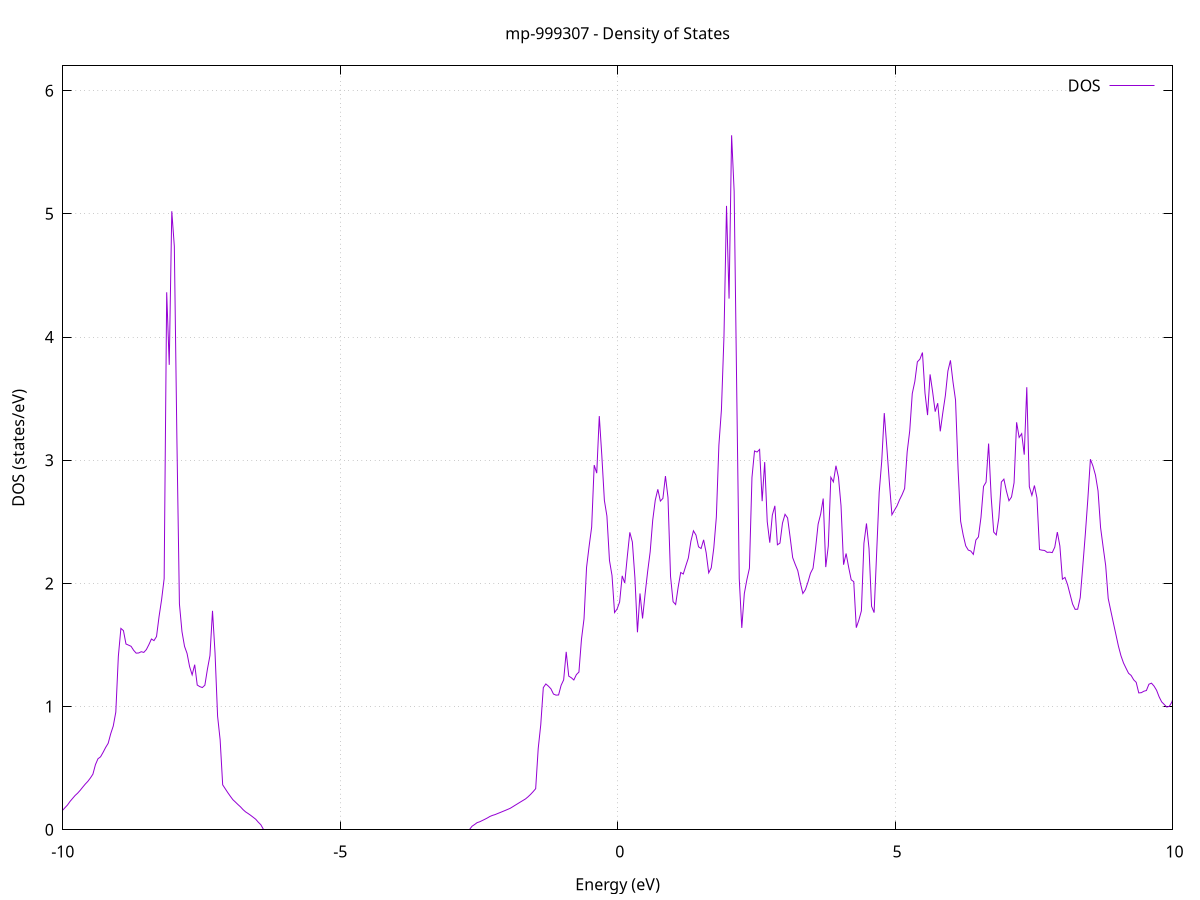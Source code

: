 set title 'mp-999307 - Density of States'
set xlabel 'Energy (eV)'
set ylabel 'DOS (states/eV)'
set grid
set xrange [-10:10]
set yrange [0:6.201]
set xzeroaxis lt -1
set terminal png size 800,600
set output 'mp-999307_dos_gnuplot.png'
plot '-' using 1:2 with lines title 'DOS'
-43.624100 0.000000
-43.578200 0.000000
-43.532400 0.000000
-43.486500 0.000000
-43.440700 0.000000
-43.394800 0.000000
-43.348900 0.000000
-43.303100 0.000000
-43.257200 0.000000
-43.211300 0.000000
-43.165500 0.000000
-43.119600 0.000000
-43.073800 0.000000
-43.027900 0.000000
-42.982000 0.000000
-42.936200 0.000000
-42.890300 0.000000
-42.844500 0.000000
-42.798600 0.000000
-42.752700 0.000000
-42.706900 0.000000
-42.661000 0.000000
-42.615200 0.000000
-42.569300 0.000000
-42.523400 0.000000
-42.477600 0.000000
-42.431700 0.000000
-42.385800 0.000000
-42.340000 0.000000
-42.294100 0.000000
-42.248300 0.000000
-42.202400 0.000000
-42.156500 0.000000
-42.110700 0.000000
-42.064800 0.000000
-42.019000 0.000000
-41.973100 0.000000
-41.927200 0.000000
-41.881400 0.000000
-41.835500 0.000000
-41.789600 0.000000
-41.743800 0.000000
-41.697900 0.000000
-41.652100 0.000000
-41.606200 0.000000
-41.560300 0.000000
-41.514500 0.000000
-41.468600 0.000000
-41.422800 0.000000
-41.376900 0.000000
-41.331000 0.000000
-41.285200 0.000000
-41.239300 0.000000
-41.193400 0.000000
-41.147600 0.000000
-41.101700 0.000000
-41.055900 0.000000
-41.010000 0.000000
-40.964100 0.000000
-40.918300 0.000000
-40.872400 0.000000
-40.826600 0.000000
-40.780700 0.000000
-40.734800 0.000000
-40.689000 0.000000
-40.643100 0.000000
-40.597200 0.000000
-40.551400 0.000000
-40.505500 0.000000
-40.459700 0.000000
-40.413800 0.000000
-40.367900 0.000000
-40.322100 0.000000
-40.276200 0.000000
-40.230400 0.000000
-40.184500 0.000000
-40.138600 0.000000
-40.092800 0.000000
-40.046900 0.000000
-40.001000 0.000000
-39.955200 0.000000
-39.909300 0.000000
-39.863500 0.000000
-39.817600 0.000000
-39.771700 0.000000
-39.725900 0.000000
-39.680000 0.000000
-39.634200 0.000000
-39.588300 0.000000
-39.542400 0.000000
-39.496600 0.000000
-39.450700 7.226100
-39.404800 9.166800
-39.359000 6.969700
-39.313100 5.380400
-39.267300 4.622300
-39.221400 5.067500
-39.175500 4.016800
-39.129700 4.011200
-39.083800 3.966800
-39.038000 3.973900
-38.992100 5.994100
-38.946200 11.153600
-38.900400 32.637900
-38.854500 36.324200
-38.808600 35.623200
-38.762800 8.879300
-38.716900 8.224400
-38.671100 5.911300
-38.625200 5.056600
-38.579300 6.063400
-38.533500 4.508900
-38.487600 4.474600
-38.441800 4.458800
-38.395900 4.785100
-38.350000 5.018800
-38.304200 6.155700
-38.258300 9.290500
-38.212400 7.871600
-38.166600 0.000000
-38.120700 0.000000
-38.074900 0.000000
-38.029000 0.000000
-37.983100 0.000000
-37.937300 0.000000
-37.891400 0.000000
-37.845600 0.000000
-37.799700 0.000000
-37.753800 0.000000
-37.708000 0.000000
-37.662100 0.000000
-37.616200 0.000000
-37.570400 0.000000
-37.524500 0.000000
-37.478700 0.000000
-37.432800 0.000000
-37.386900 0.000000
-37.341100 0.000000
-37.295200 0.000000
-37.249400 0.000000
-37.203500 0.000000
-37.157600 0.000000
-37.111800 0.000000
-37.065900 0.000000
-37.020000 0.000000
-36.974200 0.000000
-36.928300 0.000000
-36.882500 0.000000
-36.836600 0.000000
-36.790700 0.000000
-36.744900 0.000000
-36.699000 0.000000
-36.653200 0.000000
-36.607300 0.000000
-36.561400 0.000000
-36.515600 0.000000
-36.469700 0.000000
-36.423800 0.000000
-36.378000 0.000000
-36.332100 0.000000
-36.286300 0.000000
-36.240400 0.000000
-36.194500 0.000000
-36.148700 0.000000
-36.102800 0.000000
-36.057000 0.000000
-36.011100 0.000000
-35.965200 0.000000
-35.919400 0.000000
-35.873500 0.000000
-35.827700 0.000000
-35.781800 0.000000
-35.735900 0.000000
-35.690100 0.000000
-35.644200 0.000000
-35.598300 0.000000
-35.552500 0.000000
-35.506600 0.000000
-35.460800 0.000000
-35.414900 0.000000
-35.369000 0.000000
-35.323200 0.000000
-35.277300 0.000000
-35.231500 0.000000
-35.185600 0.000000
-35.139700 0.000000
-35.093900 0.000000
-35.048000 0.000000
-35.002100 0.000000
-34.956300 0.000000
-34.910400 0.000000
-34.864600 0.000000
-34.818700 0.000000
-34.772800 0.000000
-34.727000 0.000000
-34.681100 0.000000
-34.635300 0.000000
-34.589400 0.000000
-34.543500 0.000000
-34.497700 0.000000
-34.451800 0.000000
-34.405900 0.000000
-34.360100 0.000000
-34.314200 0.000000
-34.268400 0.000000
-34.222500 0.000000
-34.176600 0.000000
-34.130800 0.000000
-34.084900 0.000000
-34.039100 0.000000
-33.993200 0.000000
-33.947300 0.000000
-33.901500 0.000000
-33.855600 0.000000
-33.809700 0.000000
-33.763900 0.000000
-33.718000 0.000000
-33.672200 0.000000
-33.626300 0.000000
-33.580400 0.000000
-33.534600 0.000000
-33.488700 0.000000
-33.442900 0.000000
-33.397000 0.000000
-33.351100 0.000000
-33.305300 0.000000
-33.259400 0.000000
-33.213500 0.000000
-33.167700 0.000000
-33.121800 0.000000
-33.076000 0.000000
-33.030100 0.000000
-32.984200 0.000000
-32.938400 0.000000
-32.892500 0.000000
-32.846700 0.000000
-32.800800 0.000000
-32.754900 0.000000
-32.709100 0.000000
-32.663200 0.000000
-32.617300 0.000000
-32.571500 0.000000
-32.525600 0.000000
-32.479800 0.000000
-32.433900 0.000000
-32.388000 0.000000
-32.342200 0.000000
-32.296300 0.000000
-32.250500 0.000000
-32.204600 0.000000
-32.158700 0.000000
-32.112900 0.000000
-32.067000 0.000000
-32.021100 0.000000
-31.975300 0.000000
-31.929400 0.000000
-31.883600 0.000000
-31.837700 0.000000
-31.791800 0.000000
-31.746000 0.000000
-31.700100 0.000000
-31.654300 0.000000
-31.608400 0.000000
-31.562500 0.000000
-31.516700 0.000000
-31.470800 0.000000
-31.424900 0.000000
-31.379100 0.000000
-31.333200 0.000000
-31.287400 0.000000
-31.241500 0.000000
-31.195600 0.000000
-31.149800 0.000000
-31.103900 0.000000
-31.058100 0.000000
-31.012200 0.000000
-30.966300 0.000000
-30.920500 0.000000
-30.874600 0.000000
-30.828700 0.000000
-30.782900 0.000000
-30.737000 0.000000
-30.691200 0.000000
-30.645300 0.000000
-30.599400 0.000000
-30.553600 0.000000
-30.507700 0.000000
-30.461900 0.000000
-30.416000 0.000000
-30.370100 0.000000
-30.324300 0.000000
-30.278400 0.000000
-30.232500 0.000000
-30.186700 0.000000
-30.140800 0.000000
-30.095000 0.000000
-30.049100 0.000000
-30.003200 0.000000
-29.957400 0.000000
-29.911500 0.000000
-29.865700 0.000000
-29.819800 0.000000
-29.773900 0.000000
-29.728100 0.000000
-29.682200 0.000000
-29.636400 0.000000
-29.590500 0.000000
-29.544600 0.000000
-29.498800 0.000000
-29.452900 0.000000
-29.407000 0.000000
-29.361200 0.000000
-29.315300 0.000000
-29.269500 0.000000
-29.223600 0.000000
-29.177700 0.000000
-29.131900 0.000000
-29.086000 0.000000
-29.040200 0.000000
-28.994300 0.000000
-28.948400 0.000000
-28.902600 0.000000
-28.856700 0.000000
-28.810800 0.000000
-28.765000 0.000000
-28.719100 0.000000
-28.673300 0.000000
-28.627400 0.000000
-28.581500 0.000000
-28.535700 0.000000
-28.489800 0.000000
-28.444000 0.000000
-28.398100 0.000000
-28.352200 0.000000
-28.306400 0.000000
-28.260500 0.000000
-28.214600 0.000000
-28.168800 0.000000
-28.122900 0.000000
-28.077100 0.000000
-28.031200 0.000000
-27.985300 0.000000
-27.939500 0.000000
-27.893600 0.000000
-27.847800 0.000000
-27.801900 0.000000
-27.756000 0.000000
-27.710200 0.000000
-27.664300 0.000000
-27.618400 0.000000
-27.572600 0.000000
-27.526700 0.000000
-27.480900 0.000000
-27.435000 0.000000
-27.389100 0.000000
-27.343300 0.000000
-27.297400 0.000000
-27.251600 0.000000
-27.205700 0.000000
-27.159800 0.000000
-27.114000 0.000000
-27.068100 0.000000
-27.022200 0.000000
-26.976400 0.000000
-26.930500 0.000000
-26.884700 0.000000
-26.838800 0.000000
-26.792900 0.000000
-26.747100 0.000000
-26.701200 0.000000
-26.655400 0.000000
-26.609500 0.000000
-26.563600 0.000000
-26.517800 0.000000
-26.471900 0.000000
-26.426000 0.000000
-26.380200 0.000000
-26.334300 0.000000
-26.288500 0.000000
-26.242600 0.000000
-26.196700 0.000000
-26.150900 0.000000
-26.105000 0.000000
-26.059200 0.000000
-26.013300 0.000000
-25.967400 0.000000
-25.921600 0.000000
-25.875700 0.000000
-25.829800 0.000000
-25.784000 0.000000
-25.738100 0.000000
-25.692300 0.000000
-25.646400 0.000000
-25.600500 0.000000
-25.554700 0.000000
-25.508800 0.000000
-25.463000 0.000000
-25.417100 0.000000
-25.371200 0.000000
-25.325400 0.000000
-25.279500 0.000000
-25.233600 0.000000
-25.187800 0.000000
-25.141900 0.000000
-25.096100 0.000000
-25.050200 0.000000
-25.004300 0.000000
-24.958500 0.000000
-24.912600 0.000000
-24.866800 0.000000
-24.820900 0.000000
-24.775000 0.000000
-24.729200 0.000000
-24.683300 0.000000
-24.637400 0.000000
-24.591600 0.000000
-24.545700 0.000000
-24.499900 0.000000
-24.454000 0.000000
-24.408100 0.000000
-24.362300 0.000000
-24.316400 0.000000
-24.270600 0.000000
-24.224700 0.000000
-24.178800 0.000000
-24.133000 0.000000
-24.087100 0.000000
-24.041200 0.000000
-23.995400 0.000000
-23.949500 0.000000
-23.903700 0.000000
-23.857800 0.000000
-23.811900 0.000000
-23.766100 0.000000
-23.720200 0.000000
-23.674400 0.000000
-23.628500 0.000000
-23.582600 0.000000
-23.536800 0.000000
-23.490900 0.000000
-23.445000 0.000000
-23.399200 0.000000
-23.353300 0.000000
-23.307500 0.000000
-23.261600 0.000000
-23.215700 0.000000
-23.169900 0.000000
-23.124000 0.000000
-23.078200 0.000000
-23.032300 0.000000
-22.986400 0.000000
-22.940600 0.000000
-22.894700 0.000000
-22.848900 0.000000
-22.803000 0.000000
-22.757100 0.000000
-22.711300 0.000000
-22.665400 0.000000
-22.619500 0.000000
-22.573700 0.000000
-22.527800 0.000000
-22.482000 0.000000
-22.436100 0.000000
-22.390200 0.000000
-22.344400 0.000000
-22.298500 0.000000
-22.252700 0.000000
-22.206800 0.000000
-22.160900 0.000000
-22.115100 0.000000
-22.069200 0.000000
-22.023300 0.000000
-21.977500 0.000000
-21.931600 0.000000
-21.885800 0.000000
-21.839900 0.000000
-21.794000 0.000000
-21.748200 0.000000
-21.702300 0.000000
-21.656500 0.000000
-21.610600 0.000000
-21.564700 0.000000
-21.518900 0.000000
-21.473000 0.000000
-21.427100 0.000000
-21.381300 0.000000
-21.335400 0.000000
-21.289600 0.000000
-21.243700 0.000000
-21.197800 0.000000
-21.152000 0.000000
-21.106100 0.000000
-21.060300 0.000000
-21.014400 0.000000
-20.968500 0.000000
-20.922700 0.000000
-20.876800 0.000000
-20.830900 0.000000
-20.785100 0.000000
-20.739200 0.000000
-20.693400 0.000000
-20.647500 0.000000
-20.601600 0.000000
-20.555800 0.000000
-20.509900 0.000000
-20.464100 0.000000
-20.418200 0.000000
-20.372300 0.000000
-20.326500 0.000000
-20.280600 0.000000
-20.234700 0.000000
-20.188900 0.000000
-20.143000 0.000000
-20.097200 0.000000
-20.051300 0.000000
-20.005400 0.000000
-19.959600 0.000000
-19.913700 0.000000
-19.867900 0.000000
-19.822000 0.000000
-19.776100 0.000000
-19.730300 0.000000
-19.684400 0.000000
-19.638500 0.000000
-19.592700 0.000000
-19.546800 0.000000
-19.501000 0.000000
-19.455100 0.000000
-19.409200 0.000000
-19.363400 0.000000
-19.317500 0.000000
-19.271700 0.000000
-19.225800 0.000000
-19.179900 0.000000
-19.134100 0.000000
-19.088200 0.000000
-19.042300 0.000000
-18.996500 0.000000
-18.950600 0.000000
-18.904800 0.000000
-18.858900 0.000000
-18.813000 0.000000
-18.767200 0.000000
-18.721300 0.000000
-18.675500 0.000000
-18.629600 0.000000
-18.583700 0.000000
-18.537900 0.000000
-18.492000 0.000000
-18.446100 0.000000
-18.400300 0.000000
-18.354400 0.000000
-18.308600 0.000000
-18.262700 0.000000
-18.216800 0.000000
-18.171000 0.000000
-18.125100 0.000000
-18.079300 0.000000
-18.033400 0.000000
-17.987500 0.000000
-17.941700 0.000000
-17.895800 0.000000
-17.849900 0.000000
-17.804100 0.000000
-17.758200 0.000000
-17.712400 0.000000
-17.666500 0.000000
-17.620600 0.000000
-17.574800 0.000000
-17.528900 0.000000
-17.483100 0.000000
-17.437200 0.000000
-17.391300 0.000000
-17.345500 0.000000
-17.299600 0.000000
-17.253700 0.000000
-17.207900 0.000000
-17.162000 0.000000
-17.116200 0.000000
-17.070300 0.000000
-17.024400 0.000000
-16.978600 0.000000
-16.932700 0.000000
-16.886900 0.000000
-16.841000 0.000000
-16.795100 0.000000
-16.749300 0.000000
-16.703400 0.000000
-16.657500 0.000000
-16.611700 0.000000
-16.565800 0.000000
-16.520000 0.000000
-16.474100 0.000000
-16.428200 0.000000
-16.382400 0.000000
-16.336500 0.000000
-16.290700 0.000000
-16.244800 0.000000
-16.198900 0.000000
-16.153100 0.000000
-16.107200 0.000000
-16.061400 0.000000
-16.015500 0.000000
-15.969600 0.000000
-15.923800 0.000000
-15.877900 0.000000
-15.832000 0.000000
-15.786200 0.000000
-15.740300 0.000000
-15.694500 0.000000
-15.648600 0.000000
-15.602700 0.000000
-15.556900 0.000000
-15.511000 0.000000
-15.465200 0.000000
-15.419300 0.000000
-15.373400 0.000000
-15.327600 0.000000
-15.281700 0.000000
-15.235800 0.000000
-15.190000 0.000000
-15.144100 0.000000
-15.098300 0.000000
-15.052400 0.000000
-15.006500 0.000000
-14.960700 0.000000
-14.914800 0.000000
-14.869000 0.000000
-14.823100 0.000000
-14.777200 0.000000
-14.731400 0.000000
-14.685500 0.000000
-14.639600 0.000000
-14.593800 0.000000
-14.547900 0.000000
-14.502100 0.000000
-14.456200 0.000000
-14.410300 0.000000
-14.364500 0.000000
-14.318600 0.000000
-14.272800 0.000000
-14.226900 0.000000
-14.181000 0.000000
-14.135200 0.000000
-14.089300 0.000000
-14.043400 0.000000
-13.997600 0.000000
-13.951700 0.000000
-13.905900 0.000000
-13.860000 0.000000
-13.814100 0.000000
-13.768300 0.000000
-13.722400 0.000000
-13.676600 0.000000
-13.630700 0.000000
-13.584800 0.000000
-13.539000 0.000000
-13.493100 0.000000
-13.447200 0.000000
-13.401400 0.000000
-13.355500 0.000000
-13.309700 0.000000
-13.263800 0.000000
-13.217900 0.000000
-13.172100 0.000000
-13.126200 0.000000
-13.080400 0.000000
-13.034500 0.000000
-12.988600 0.000000
-12.942800 0.000000
-12.896900 0.000000
-12.851000 0.000000
-12.805200 0.000000
-12.759300 0.000000
-12.713500 0.000000
-12.667600 0.000000
-12.621700 0.000000
-12.575900 0.000000
-12.530000 0.000000
-12.484200 0.000000
-12.438300 0.000000
-12.392400 0.000000
-12.346600 0.000000
-12.300700 0.000000
-12.254800 0.000000
-12.209000 0.000000
-12.163100 0.000000
-12.117300 0.000000
-12.071400 0.000000
-12.025500 0.000000
-11.979700 0.000000
-11.933800 0.000000
-11.888000 0.000000
-11.842100 0.000000
-11.796200 0.000000
-11.750400 0.000000
-11.704500 0.000000
-11.658600 0.000000
-11.612800 0.000000
-11.566900 0.000000
-11.521100 0.000000
-11.475200 0.000000
-11.429300 0.000000
-11.383500 0.000000
-11.337600 0.000000
-11.291800 0.000000
-11.245900 0.000000
-11.200000 0.000000
-11.154200 0.000000
-11.108300 0.000000
-11.062400 0.000000
-11.016600 0.000000
-10.970700 0.000000
-10.924900 0.000000
-10.879000 0.000000
-10.833100 0.000000
-10.787300 0.000000
-10.741400 0.000000
-10.695600 0.000000
-10.649700 0.000000
-10.603800 0.000000
-10.558000 0.000000
-10.512100 0.000000
-10.466200 0.000000
-10.420400 0.000000
-10.374500 0.000000
-10.328700 0.000000
-10.282800 0.000000
-10.236900 0.000000
-10.191100 0.000000
-10.145200 0.000000
-10.099400 0.066100
-10.053500 0.118800
-10.007600 0.155800
-9.961800 0.178800
-9.915900 0.200700
-9.870100 0.229800
-9.824200 0.254100
-9.778300 0.278200
-9.732500 0.297200
-9.686600 0.320300
-9.640700 0.346000
-9.594900 0.370800
-9.549000 0.392900
-9.503200 0.420000
-9.457300 0.451200
-9.411400 0.528900
-9.365600 0.576500
-9.319700 0.592100
-9.273900 0.628300
-9.228000 0.668100
-9.182100 0.702100
-9.136300 0.779600
-9.090400 0.842200
-9.044500 0.955300
-8.998700 1.408300
-8.952800 1.634700
-8.907000 1.616800
-8.861100 1.508100
-8.815200 1.498900
-8.769400 1.489300
-8.723500 1.457100
-8.677700 1.433900
-8.631800 1.435200
-8.585900 1.445500
-8.540100 1.439800
-8.494200 1.462600
-8.448300 1.503000
-8.402500 1.548700
-8.356600 1.535600
-8.310800 1.568700
-8.264900 1.730900
-8.219000 1.869000
-8.173200 2.038700
-8.127300 4.363300
-8.081500 3.774200
-8.035600 5.020900
-7.989700 4.736100
-7.943900 3.180900
-7.898000 1.833300
-7.852100 1.609100
-7.806300 1.489400
-7.760400 1.431400
-7.714600 1.324300
-7.668700 1.257600
-7.622800 1.340200
-7.577000 1.175000
-7.531100 1.162000
-7.485300 1.154600
-7.439400 1.173500
-7.393500 1.303200
-7.347700 1.414400
-7.301800 1.777400
-7.255900 1.433500
-7.210100 0.921800
-7.164200 0.729900
-7.118400 0.364900
-7.072500 0.333200
-7.026600 0.301700
-6.980800 0.272300
-6.934900 0.244400
-6.889100 0.225000
-6.843200 0.204900
-6.797300 0.186000
-6.751500 0.163700
-6.705600 0.145300
-6.659700 0.131800
-6.613900 0.117200
-6.568000 0.101400
-6.522200 0.085300
-6.476300 0.061300
-6.430400 0.040700
-6.384600 0.000000
-6.338700 0.000000
-6.292900 0.000000
-6.247000 0.000000
-6.201100 0.000000
-6.155300 0.000000
-6.109400 0.000000
-6.063500 0.000000
-6.017700 0.000000
-5.971800 0.000000
-5.926000 0.000000
-5.880100 0.000000
-5.834200 0.000000
-5.788400 0.000000
-5.742500 0.000000
-5.696700 0.000000
-5.650800 0.000000
-5.604900 0.000000
-5.559100 0.000000
-5.513200 0.000000
-5.467300 0.000000
-5.421500 0.000000
-5.375600 0.000000
-5.329800 0.000000
-5.283900 0.000000
-5.238000 0.000000
-5.192200 0.000000
-5.146300 0.000000
-5.100500 0.000000
-5.054600 0.000000
-5.008700 0.000000
-4.962900 0.000000
-4.917000 0.000000
-4.871100 0.000000
-4.825300 0.000000
-4.779400 0.000000
-4.733600 0.000000
-4.687700 0.000000
-4.641800 0.000000
-4.596000 0.000000
-4.550100 0.000000
-4.504300 0.000000
-4.458400 0.000000
-4.412500 0.000000
-4.366700 0.000000
-4.320800 0.000000
-4.274900 0.000000
-4.229100 0.000000
-4.183200 0.000000
-4.137400 0.000000
-4.091500 0.000000
-4.045600 0.000000
-3.999800 0.000000
-3.953900 0.000000
-3.908100 0.000000
-3.862200 0.000000
-3.816300 0.000000
-3.770500 0.000000
-3.724600 0.000000
-3.678700 0.000000
-3.632900 0.000000
-3.587000 0.000000
-3.541200 0.000000
-3.495300 0.000000
-3.449400 0.000000
-3.403600 0.000000
-3.357700 0.000000
-3.311900 0.000000
-3.266000 0.000000
-3.220100 0.000000
-3.174300 0.000000
-3.128400 0.000000
-3.082600 0.000000
-3.036700 0.000000
-2.990800 0.000000
-2.945000 0.000000
-2.899100 0.000000
-2.853200 0.000000
-2.807400 0.000000
-2.761500 0.000000
-2.715700 0.000000
-2.669800 0.000000
-2.623900 0.028900
-2.578100 0.042600
-2.532200 0.058100
-2.486400 0.064800
-2.440500 0.074800
-2.394600 0.085000
-2.348800 0.095700
-2.302900 0.107900
-2.257000 0.116600
-2.211200 0.122900
-2.165300 0.131400
-2.119500 0.139700
-2.073600 0.148200
-2.027700 0.156700
-1.981900 0.165400
-1.936000 0.174400
-1.890200 0.187000
-1.844300 0.199900
-1.798400 0.212600
-1.752600 0.225400
-1.706700 0.237900
-1.660800 0.250400
-1.615000 0.267600
-1.569100 0.287200
-1.523300 0.309400
-1.477400 0.333600
-1.431500 0.660200
-1.385700 0.852200
-1.339800 1.154000
-1.294000 1.183800
-1.248100 1.166100
-1.202200 1.143900
-1.156400 1.101700
-1.110500 1.093000
-1.064600 1.094300
-1.018800 1.172600
-0.972900 1.216900
-0.927100 1.444100
-0.881200 1.247200
-0.835300 1.234200
-0.789500 1.216000
-0.743600 1.259600
-0.697800 1.280400
-0.651900 1.546200
-0.606000 1.712700
-0.560200 2.130200
-0.514300 2.300800
-0.468400 2.456900
-0.422600 2.960500
-0.376700 2.894800
-0.330900 3.357900
-0.285000 3.035700
-0.239100 2.674100
-0.193300 2.546300
-0.147400 2.186800
-0.101600 2.064200
-0.055700 1.763400
-0.009800 1.792100
0.036000 1.849600
0.081900 2.061300
0.127800 2.002900
0.173600 2.216300
0.219500 2.414400
0.265300 2.335900
0.311200 2.046000
0.357100 1.603200
0.402900 1.918300
0.448800 1.715200
0.494600 1.913100
0.540500 2.095200
0.586400 2.256900
0.632200 2.513300
0.678100 2.675600
0.724000 2.763900
0.769800 2.668100
0.815700 2.689900
0.861500 2.871100
0.907400 2.696600
0.953300 2.057100
0.999100 1.851500
1.045000 1.828500
1.090800 1.969400
1.136700 2.088700
1.182600 2.076100
1.228400 2.142500
1.274300 2.206300
1.320200 2.342300
1.366000 2.427000
1.411900 2.392300
1.457700 2.297100
1.503600 2.283200
1.549500 2.353700
1.595300 2.248700
1.641200 2.085500
1.687000 2.125800
1.732900 2.288000
1.778800 2.537800
1.824600 3.120700
1.870500 3.409800
1.916400 4.006900
1.962200 5.064400
2.008100 4.311700
2.053900 5.637700
2.099800 5.182100
2.145700 3.583800
2.191500 2.039900
2.237400 1.638900
2.283200 1.917400
2.329100 2.030300
2.375000 2.123400
2.420800 2.859600
2.466700 3.075000
2.512600 3.066400
2.558400 3.087300
2.604300 2.667300
2.650100 2.984800
2.696000 2.501300
2.741900 2.330400
2.787700 2.554100
2.833600 2.629700
2.879400 2.313200
2.925300 2.327100
2.971200 2.490100
3.017000 2.560800
3.062900 2.531400
3.108800 2.374100
3.154600 2.209300
3.200500 2.154300
3.246300 2.103900
3.292200 2.004900
3.338100 1.917900
3.383900 1.949400
3.429800 2.010600
3.475600 2.082600
3.521500 2.123100
3.567400 2.286500
3.613200 2.481100
3.659100 2.562900
3.704900 2.688900
3.750800 2.132300
3.796700 2.304600
3.842500 2.861300
3.888400 2.823700
3.934300 2.955200
3.980100 2.861300
4.026000 2.629900
4.071800 2.151600
4.117700 2.242800
4.163600 2.130700
4.209400 2.029400
4.255300 2.013900
4.301100 1.640500
4.347000 1.701500
4.392900 1.776900
4.438700 2.325600
4.484600 2.486400
4.530500 2.282000
4.576300 1.814400
4.622200 1.762800
4.668000 2.247700
4.713900 2.739500
4.759800 2.994500
4.805600 3.382600
4.851500 3.104100
4.897300 2.819400
4.943200 2.557000
4.989100 2.594200
5.034900 2.629100
5.080800 2.678700
5.126700 2.720300
5.172500 2.770500
5.218400 3.068300
5.264200 3.238600
5.310100 3.541000
5.356000 3.638800
5.401800 3.798400
5.447700 3.820200
5.493500 3.873900
5.539400 3.545100
5.585300 3.366200
5.631100 3.696600
5.677000 3.555100
5.722900 3.394200
5.768700 3.463000
5.814600 3.234400
5.860400 3.385200
5.906300 3.524400
5.952200 3.723800
5.998000 3.810500
6.043900 3.635700
6.089700 3.488200
6.135600 2.925500
6.181500 2.504600
6.227300 2.393600
6.273200 2.304800
6.319100 2.270700
6.364900 2.262500
6.410800 2.235400
6.456600 2.351900
6.502500 2.377500
6.548400 2.536700
6.594200 2.787300
6.640100 2.822100
6.685900 3.135300
6.731800 2.703200
6.777700 2.416600
6.823500 2.393800
6.869400 2.531200
6.915300 2.822600
6.961100 2.846300
7.007000 2.749000
7.052800 2.671000
7.098700 2.701300
7.144600 2.816600
7.190400 3.307800
7.236300 3.184900
7.282100 3.215500
7.328000 3.045000
7.373900 3.592500
7.419700 2.785000
7.465600 2.714400
7.511500 2.794500
7.557300 2.693000
7.603200 2.274300
7.649000 2.269600
7.694900 2.267300
7.740800 2.252100
7.786600 2.253700
7.832500 2.250000
7.878300 2.294200
7.924200 2.416700
7.970100 2.303900
8.015900 2.034000
8.061800 2.048300
8.107700 1.992100
8.153500 1.912100
8.199400 1.832500
8.245200 1.789300
8.291100 1.790500
8.337000 1.885000
8.382800 2.137900
8.428700 2.398300
8.474500 2.685800
8.520400 3.007900
8.566300 2.952700
8.612100 2.878200
8.658000 2.750800
8.703900 2.452800
8.749700 2.296500
8.795600 2.145000
8.841400 1.877400
8.887300 1.779300
8.933200 1.682100
8.979000 1.587400
9.024900 1.492100
9.070700 1.413400
9.116600 1.354400
9.162500 1.311500
9.208300 1.270200
9.254200 1.253100
9.300100 1.217600
9.345900 1.196700
9.391800 1.111100
9.437600 1.112800
9.483500 1.124600
9.529400 1.130500
9.575200 1.181600
9.621100 1.190200
9.666900 1.166700
9.712800 1.132700
9.758700 1.079500
9.804500 1.038400
9.850400 1.017500
9.896200 0.996100
9.942100 1.001500
9.988000 1.035800
10.033800 1.105900
10.079700 1.249800
10.125600 1.025600
10.171400 0.599100
10.217300 0.579600
10.263100 0.540700
10.309000 0.510500
10.354900 0.486000
10.400700 0.451300
10.446600 0.720900
10.492400 0.602100
10.538300 0.571800
10.584200 0.497600
10.630000 0.486200
10.675900 0.476100
10.721800 0.466000
10.767600 0.474300
10.813500 0.481200
10.859300 1.180200
10.905200 0.816700
10.951100 0.881700
10.996900 0.739300
11.042800 0.939500
11.088600 1.108000
11.134500 1.153700
11.180400 1.167700
11.226200 1.352200
11.272100 1.153600
11.318000 1.296200
11.363800 1.471300
11.409700 1.827200
11.455500 1.921900
11.501400 2.192200
11.547300 2.557900
11.593100 2.573400
11.639000 2.557100
11.684800 2.382900
11.730700 2.341800
11.776600 2.385400
11.822400 2.383700
11.868300 2.273900
11.914200 2.200500
11.960000 2.028100
12.005900 2.022000
12.051700 2.015000
12.097600 2.016000
12.143500 1.943600
12.189300 2.103200
12.235200 2.381100
12.281000 2.889600
12.326900 3.210900
12.372800 2.733000
12.418600 2.283500
12.464500 2.059000
12.510400 2.133100
12.556200 1.868700
12.602100 1.831100
12.647900 1.375000
12.693800 1.212500
12.739700 0.999100
12.785500 0.973100
12.831400 0.967200
12.877200 0.952400
12.923100 0.965800
12.969000 1.004900
13.014800 1.071000
13.060700 1.182900
13.106600 1.050800
13.152400 0.713000
13.198300 0.661900
13.244100 0.617100
13.290000 0.583800
13.335900 0.560500
13.381700 0.678500
13.427600 0.702400
13.473400 0.752300
13.519300 0.757900
13.565200 0.778000
13.611000 0.796300
13.656900 0.848200
13.702800 0.914200
13.748600 0.991700
13.794500 1.100400
13.840300 1.278500
13.886200 1.256700
13.932100 1.184800
13.977900 1.189600
14.023800 1.135000
14.069600 1.214400
14.115500 1.259800
14.161400 1.271000
14.207200 1.283100
14.253100 1.335600
14.299000 1.390300
14.344800 1.398200
14.390700 1.434000
14.436500 1.462100
14.482400 1.491400
14.528300 1.538500
14.574100 1.542600
14.620000 1.580200
14.665800 1.606600
14.711700 1.657700
14.757600 1.683400
14.803400 1.707300
14.849300 1.743100
14.895200 1.787500
14.941000 1.836100
14.986900 1.818300
15.032700 1.817600
15.078600 1.858600
15.124500 1.893300
15.170300 1.843800
15.216200 1.833700
15.262000 1.868200
15.307900 1.919800
15.353800 1.989200
15.399600 2.405600
15.445500 2.235100
15.491400 2.467400
15.537200 2.796900
15.583100 2.812400
15.628900 2.662400
15.674800 2.827200
15.720700 2.197800
15.766500 1.785500
15.812400 1.473700
15.858200 1.520900
15.904100 1.001700
15.950000 0.711100
15.995800 0.403400
16.041700 0.316200
16.087600 0.250200
16.133400 0.194600
16.179300 0.144500
16.225100 0.111600
16.271000 0.000000
16.316900 0.018000
16.362700 0.030100
16.408600 0.081900
16.454400 0.117800
16.500300 0.157700
16.546200 0.212900
16.592000 0.307600
16.637900 0.411800
16.683700 0.544400
16.729600 0.661900
16.775500 0.673500
16.821300 0.726500
16.867200 0.784000
16.913100 0.910000
16.958900 0.903600
17.004800 0.841800
17.050600 0.729500
17.096500 0.743700
17.142400 0.733300
17.188200 0.724900
17.234100 0.678700
17.279900 0.675000
17.325800 0.667800
17.371700 0.660600
17.417500 0.641300
17.463400 0.635900
17.509300 0.688400
17.555100 0.792000
17.601000 0.834600
17.646800 0.782600
17.692700 0.777000
17.738600 0.750800
17.784400 0.730200
17.830300 0.737700
17.876100 0.727400
17.922000 0.729800
17.967900 0.726500
18.013700 0.719000
18.059600 0.789800
18.105500 0.686300
18.151300 0.683700
18.197200 0.694400
18.243000 0.714500
18.288900 0.733600
18.334800 0.805900
18.380600 0.849100
18.426500 0.927100
18.472300 0.948500
18.518200 0.987100
18.564100 1.006200
18.609900 1.018900
18.655800 1.065900
18.701700 1.034000
18.747500 0.994800
18.793400 0.971800
18.839200 0.961000
18.885100 0.953200
18.931000 0.948100
18.976800 0.950100
19.022700 0.952700
19.068500 0.948300
19.114400 0.994600
19.160300 1.010800
19.206100 1.028700
19.252000 1.037800
19.297900 1.035000
19.343700 1.041900
19.389600 1.052000
19.435400 1.123900
19.481300 1.180000
19.527200 1.156000
19.573000 1.176700
19.618900 1.220000
19.664700 1.270100
19.710600 1.311100
19.756500 1.364900
19.802300 1.396400
19.848200 1.422000
19.894100 1.387300
19.939900 1.422400
19.985800 1.438800
20.031600 1.443800
20.077500 1.462300
20.123400 1.432800
20.169200 1.428100
20.215100 1.418600
20.260900 1.401600
20.306800 1.470800
20.352700 1.493900
20.398500 1.586300
20.444400 1.667000
20.490300 1.651900
20.536100 1.538000
20.582000 1.570600
20.627800 1.588800
20.673700 1.573600
20.719600 1.554700
20.765400 1.551500
20.811300 1.514200
20.857100 1.440600
20.903000 1.357000
20.948900 1.322200
20.994700 1.322100
21.040600 1.326600
21.086500 1.334800
21.132300 1.540400
21.178200 1.398500
21.224000 1.391600
21.269900 1.406500
21.315800 1.421600
21.361600 1.444000
21.407500 1.466300
21.453300 1.483800
21.499200 1.593100
21.545100 1.624500
21.590900 1.620700
21.636800 1.626100
21.682700 1.596200
21.728500 1.599700
21.774400 1.646500
21.820200 1.699200
21.866100 1.889400
21.912000 2.121200
21.957800 1.740400
22.003700 1.603800
22.049500 1.670000
22.095400 1.761200
22.141300 1.910900
22.187100 1.952000
22.233000 2.030900
22.278900 2.105900
22.324700 2.435000
22.370600 2.185300
22.416400 2.099900
22.462300 2.111400
22.508200 1.896300
22.554000 1.964400
22.599900 1.984500
22.645700 1.635600
22.691600 1.481400
22.737500 1.319200
22.783300 1.149800
22.829200 1.018700
22.875100 0.932600
22.920900 0.755500
22.966800 0.774700
23.012600 0.704200
23.058500 0.655900
23.104400 0.615800
23.150200 0.609600
23.196100 0.627400
23.241900 0.718000
23.287800 0.796300
23.333700 0.901300
23.379500 0.954200
23.425400 1.138000
23.471200 1.330000
23.517100 1.473400
23.563000 1.380100
23.608800 1.389800
23.654700 1.602000
23.700600 1.667400
23.746400 1.719000
23.792300 1.794300
23.838100 1.971300
23.884000 1.663600
23.929900 1.784700
23.975700 1.997000
24.021600 2.133500
24.067400 1.962300
24.113300 2.087600
24.159200 2.171700
24.205000 2.317900
24.250900 2.290600
24.296800 2.170600
24.342600 2.065500
24.388500 2.146600
24.434300 2.160000
24.480200 2.054200
24.526100 2.228200
24.571900 2.163300
24.617800 2.382600
24.663600 2.568500
24.709500 1.928300
24.755400 2.053400
24.801200 2.169600
24.847100 2.350600
24.893000 2.438700
24.938800 2.558000
24.984700 2.560500
25.030500 2.709000
25.076400 2.647000
25.122300 2.503700
25.168100 2.523900
25.214000 2.795400
25.259800 2.295100
25.305700 2.270900
25.351600 2.229900
25.397400 2.355000
25.443300 2.452400
25.489200 2.547900
25.535000 2.713600
25.580900 2.699900
25.626700 2.525700
25.672600 2.333500
25.718500 2.328700
25.764300 2.296400
25.810200 2.486500
25.856000 2.337100
25.901900 2.668200
25.947800 2.706900
25.993600 2.047300
26.039500 1.918900
26.085400 1.776300
26.131200 1.607300
26.177100 1.487800
26.222900 1.416100
26.268800 1.341200
26.314700 1.373100
26.360500 1.415300
26.406400 1.462300
26.452200 1.671100
26.498100 1.651700
26.544000 1.618700
26.589800 1.582800
26.635700 1.541600
26.681600 1.563200
26.727400 1.571200
26.773300 1.612000
26.819100 1.562400
26.865000 1.550000
26.910900 1.545400
26.956700 1.551600
27.002600 1.549500
27.048400 1.562200
27.094300 1.601000
27.140200 1.600900
27.186000 1.569300
27.231900 1.567900
27.277800 1.603300
27.323600 1.521200
27.369500 1.467100
27.415300 1.453300
27.461200 1.425100
27.507100 1.401700
27.552900 1.390000
27.598800 1.424400
27.644600 1.348800
27.690500 1.355900
27.736400 1.347700
27.782200 1.377000
27.828100 1.360700
27.874000 1.386900
27.919800 1.295500
27.965700 1.167700
28.011500 1.080800
28.057400 1.011400
28.103300 0.957800
28.149100 0.921600
28.195000 0.883300
28.240800 0.846300
28.286700 0.825000
28.332600 0.829500
28.378400 0.817600
28.424300 0.892800
28.470200 0.958300
28.516000 1.066500
28.561900 1.200000
28.607700 1.352800
28.653600 1.560500
28.699500 1.610500
28.745300 1.655200
28.791200 1.670600
28.837000 1.643400
28.882900 1.622400
28.928800 1.639400
28.974600 1.777500
29.020500 2.181800
29.066400 2.419200
29.112200 2.593800
29.158100 2.980100
29.203900 3.257800
29.249800 2.295900
29.295700 2.242600
29.341500 2.273300
29.387400 2.463200
29.433200 2.247100
29.479100 2.087700
29.525000 1.972700
29.570800 1.933400
29.616700 1.900400
29.662500 1.825100
29.708400 1.789000
29.754300 1.721400
29.800100 1.654600
29.846000 1.630100
29.891900 1.651600
29.937700 1.682200
29.983600 1.559100
30.029400 1.573000
30.075300 1.591000
30.121200 1.631700
30.167000 1.622200
30.212900 1.587900
30.258700 1.564100
30.304600 1.456000
30.350500 1.445000
30.396300 1.261000
30.442200 1.311600
30.488100 1.031600
30.533900 0.980200
30.579800 0.986100
30.625600 0.958200
30.671500 0.973600
30.717400 1.216300
30.763200 1.175300
30.809100 1.222900
30.854900 1.398500
30.900800 1.413500
30.946700 1.489800
30.992500 1.543500
31.038400 1.651900
31.084300 1.859500
31.130100 1.981600
31.176000 1.942900
31.221800 1.877000
31.267700 1.728600
31.313600 1.545900
31.359400 1.369700
31.405300 1.264200
31.451100 1.153200
31.497000 1.081800
31.542900 1.032600
31.588700 1.014800
31.634600 0.924700
31.680500 0.916800
31.726300 0.908800
31.772200 0.918600
31.818000 1.036300
31.863900 1.137700
31.909800 1.121500
31.955600 1.107500
32.001500 1.146400
32.047300 1.140300
32.093200 1.114800
32.139100 1.094500
32.184900 1.063200
32.230800 1.085600
32.276700 1.362100
32.322500 1.226100
32.368400 1.336400
32.414200 1.409600
32.460100 1.399400
32.506000 1.476000
32.551800 1.509100
32.597700 1.436800
32.643500 1.326400
32.689400 1.148400
32.735300 1.065800
32.781100 1.024000
32.827000 0.949600
32.872900 0.864700
32.918700 0.747000
32.964600 0.778900
33.010400 0.658000
33.056300 0.700800
33.102200 1.033600
33.148000 1.112900
33.193900 1.381100
33.239700 1.703100
33.285600 1.790100
33.331500 1.711100
33.377300 1.684100
33.423200 1.705600
33.469100 1.466200
33.514900 1.335000
33.560800 1.171700
33.606600 1.086300
33.652500 1.080500
33.698400 1.100000
33.744200 1.214300
33.790100 1.140300
33.835900 1.138800
33.881800 1.178300
33.927700 1.200600
33.973500 1.208200
34.019400 1.220000
34.065300 1.255100
34.111100 1.285400
34.157000 1.348800
34.202800 1.414400
34.248700 1.462000
34.294600 1.549200
34.340400 1.614000
34.386300 1.658300
34.432100 1.678800
34.478000 1.742800
34.523900 1.756800
34.569700 1.801200
34.615600 1.856600
34.661500 1.882800
34.707300 1.841900
34.753200 1.780400
34.799000 1.790700
34.844900 1.690600
34.890800 1.672600
34.936600 1.609300
34.982500 1.624100
35.028300 1.730400
35.074200 1.733200
35.120100 1.753300
35.165900 1.757100
35.211800 1.680700
35.257700 1.707900
35.303500 1.772100
35.349400 1.943900
35.395200 2.245000
35.441100 2.297600
35.487000 2.302900
35.532800 2.234900
35.578700 2.230500
35.624500 2.116700
35.670400 2.104200
35.716300 2.054900
35.762100 1.957300
35.808000 1.939900
35.853900 1.928800
35.899700 1.914600
35.945600 1.850800
35.991400 1.755800
36.037300 1.827500
36.083200 1.929300
36.129000 2.321900
36.174900 2.205100
36.220700 2.173000
36.266600 2.132200
36.312500 2.107800
36.358300 2.026900
36.404200 1.926600
36.450000 1.913700
36.495900 2.079300
36.541800 1.953600
36.587600 2.217600
36.633500 2.379000
36.679400 2.192200
36.725200 2.342600
36.771100 2.624500
36.816900 2.280700
36.862800 2.166500
36.908700 2.135800
36.954500 2.090700
37.000400 1.947500
37.046200 1.883100
37.092100 1.850200
37.138000 1.811500
37.183800 1.793100
37.229700 1.715800
37.275600 1.683900
37.321400 1.716900
37.367300 1.792400
37.413100 1.891400
37.459000 1.971600
37.504900 2.293100
37.550700 2.193900
37.596600 2.087600
37.642400 2.035400
37.688300 2.041900
37.734200 2.141500
37.780000 2.333000
37.825900 2.457400
37.871800 2.306200
37.917600 2.217400
37.963500 2.395000
38.009300 2.268900
38.055200 2.226300
38.101100 2.216200
38.146900 2.234200
38.192800 2.154900
38.238600 2.140100
38.284500 2.156800
38.330400 2.153800
38.376200 2.161700
38.422100 2.157200
38.468000 2.176000
38.513800 2.271800
38.559700 2.534700
38.605500 2.294500
38.651400 2.332200
38.697300 2.374000
38.743100 2.536600
38.789000 2.370800
38.834800 2.353400
38.880700 2.385300
38.926600 2.373400
38.972400 2.434800
39.018300 2.847900
39.064200 2.465500
39.110000 2.247300
39.155900 2.317300
39.201700 2.656700
39.247600 2.590900
39.293500 2.547900
39.339300 2.559800
39.385200 2.501300
39.431000 2.343000
39.476900 2.229000
39.522800 2.179100
39.568600 2.152400
39.614500 2.033800
39.660400 2.013600
39.706200 2.056800
39.752100 2.455600
39.797900 2.286200
39.843800 2.232900
39.889700 2.174200
39.935500 2.063200
39.981400 2.041600
40.027200 2.111800
40.073100 2.151000
40.119000 2.255500
40.164800 2.118100
40.210700 2.133000
40.256600 2.161600
40.302400 2.138800
40.348300 2.162900
40.394100 2.074100
40.440000 2.018800
40.485900 2.029800
40.531700 2.267400
40.577600 2.313900
40.623400 2.148800
40.669300 2.030300
40.715200 1.904000
40.761000 2.021700
40.806900 2.019800
40.852800 2.029500
40.898600 2.089100
40.944500 2.117200
40.990300 2.028200
41.036200 2.002100
41.082100 1.938400
41.127900 1.950100
41.173800 1.944500
41.219600 1.927300
41.265500 1.967700
41.311400 1.985500
41.357200 2.010300
41.403100 2.035900
41.449000 2.047400
41.494800 2.064500
41.540700 2.212400
41.586500 2.348100
41.632400 2.224700
41.678300 2.185200
41.724100 2.170600
41.770000 2.415200
41.815800 2.156800
41.861700 2.063900
41.907600 1.995300
41.953400 2.051800
41.999300 2.083800
42.045200 2.155600
42.091000 2.446400
42.136900 2.026100
42.182700 1.933100
42.228600 1.907600
42.274500 2.059000
42.320300 2.108000
42.366200 2.216800
42.412000 1.654200
42.457900 1.424300
42.503800 1.320400
42.549600 1.440700
42.595500 1.361500
42.641400 1.330100
42.687200 1.327100
42.733100 1.337200
42.778900 1.411200
42.824800 1.433100
42.870700 1.537700
42.916500 1.416000
42.962400 1.408100
43.008200 1.254900
43.054100 1.082800
43.100000 0.929500
43.145800 0.708200
43.191700 0.648900
43.237500 0.602000
43.283400 0.508400
43.329300 0.479600
43.375100 0.456600
43.421000 0.410900
43.466900 0.344500
43.512700 0.306500
43.558600 0.275400
43.604400 0.247000
43.650300 0.195400
43.696200 0.162100
43.742000 0.066000
43.787900 0.039300
43.833700 0.028200
43.879600 0.020000
43.925500 0.013600
43.971300 0.000000
44.017200 0.000000
44.063100 0.000000
44.108900 0.000000
44.154800 0.000000
44.200600 0.000000
44.246500 0.000000
44.292400 0.000000
44.338200 0.000000
44.384100 0.000000
44.429900 0.000000
44.475800 0.000000
44.521700 0.000000
44.567500 0.000000
44.613400 0.000000
44.659300 0.000000
44.705100 0.000000
44.751000 0.000000
44.796800 0.000000
44.842700 0.000000
44.888600 0.000000
44.934400 0.000000
44.980300 0.000000
45.026100 0.000000
45.072000 0.000000
45.117900 0.000000
45.163700 0.000000
45.209600 0.000000
45.255500 0.000000
45.301300 0.000000
45.347200 0.000000
45.393000 0.000000
45.438900 0.000000
45.484800 0.000000
45.530600 0.000000
45.576500 0.000000
45.622300 0.000000
45.668200 0.000000
45.714100 0.000000
45.759900 0.000000
45.805800 0.000000
45.851700 0.000000
45.897500 0.000000
45.943400 0.000000
45.989200 0.000000
46.035100 0.000000
46.081000 0.000000
46.126800 0.000000
46.172700 0.000000
46.218500 0.000000
46.264400 0.000000
46.310300 0.000000
46.356100 0.000000
46.402000 0.000000
46.447900 0.000000
46.493700 0.000000
46.539600 0.000000
46.585400 0.000000
46.631300 0.000000
46.677200 0.000000
46.723000 0.000000
46.768900 0.000000
46.814700 0.000000
46.860600 0.000000
46.906500 0.000000
46.952300 0.000000
46.998200 0.000000
47.044100 0.000000
47.089900 0.000000
47.135800 0.000000
47.181600 0.000000
47.227500 0.000000
47.273400 0.000000
47.319200 0.000000
47.365100 0.000000
47.410900 0.000000
47.456800 0.000000
47.502700 0.000000
47.548500 0.000000
47.594400 0.000000
47.640300 0.000000
47.686100 0.000000
47.732000 0.000000
47.777800 0.000000
47.823700 0.000000
47.869600 0.000000
47.915400 0.000000
47.961300 0.000000
48.007100 0.000000
48.053000 0.000000
48.098900 0.000000
e
